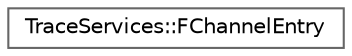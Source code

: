 digraph "Graphical Class Hierarchy"
{
 // INTERACTIVE_SVG=YES
 // LATEX_PDF_SIZE
  bgcolor="transparent";
  edge [fontname=Helvetica,fontsize=10,labelfontname=Helvetica,labelfontsize=10];
  node [fontname=Helvetica,fontsize=10,shape=box,height=0.2,width=0.4];
  rankdir="LR";
  Node0 [id="Node000000",label="TraceServices::FChannelEntry",height=0.2,width=0.4,color="grey40", fillcolor="white", style="filled",URL="$d6/d72/structTraceServices_1_1FChannelEntry.html",tooltip=" "];
}
